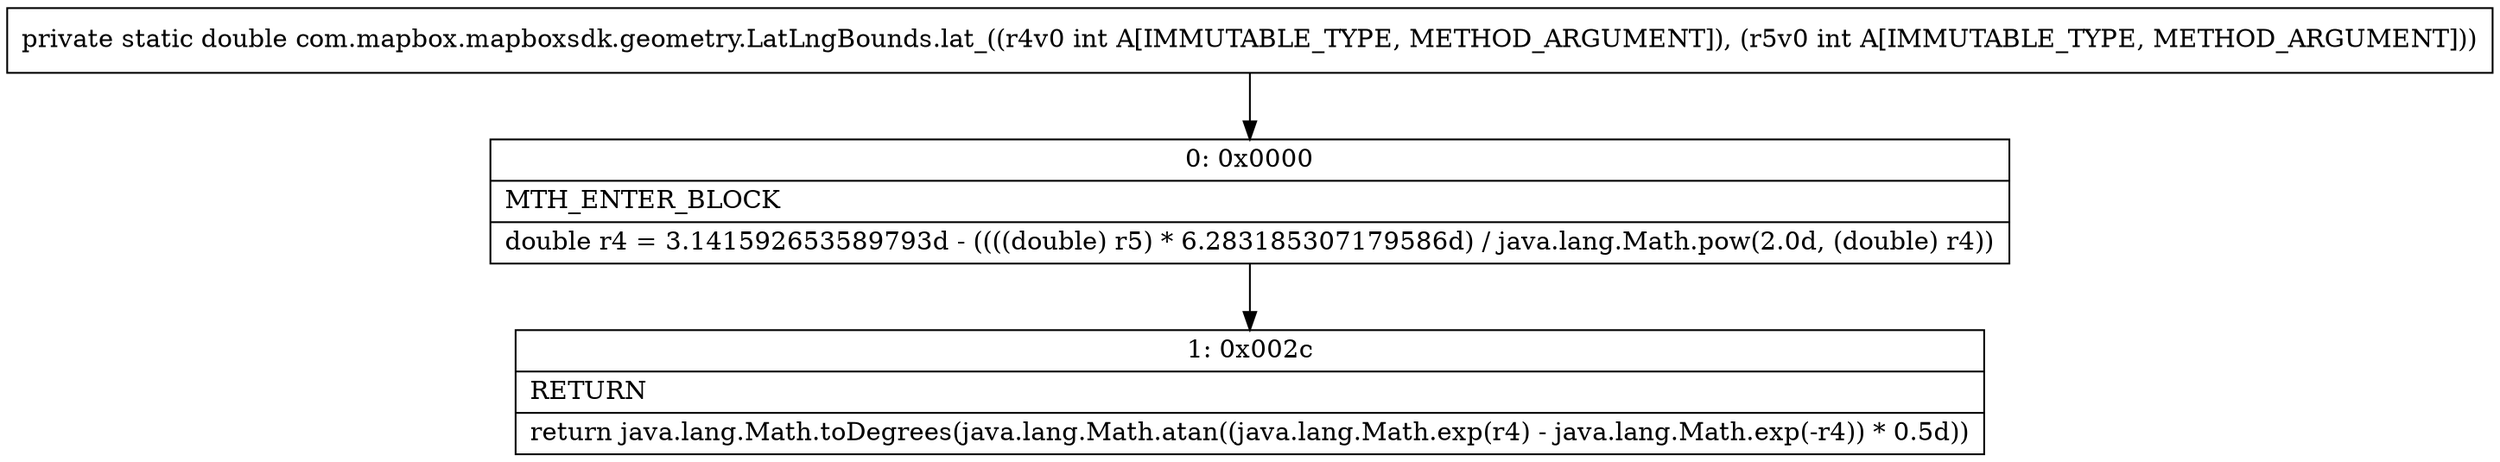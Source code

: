 digraph "CFG forcom.mapbox.mapboxsdk.geometry.LatLngBounds.lat_(II)D" {
Node_0 [shape=record,label="{0\:\ 0x0000|MTH_ENTER_BLOCK\l|double r4 = 3.141592653589793d \- ((((double) r5) * 6.283185307179586d) \/ java.lang.Math.pow(2.0d, (double) r4))\l}"];
Node_1 [shape=record,label="{1\:\ 0x002c|RETURN\l|return java.lang.Math.toDegrees(java.lang.Math.atan((java.lang.Math.exp(r4) \- java.lang.Math.exp(\-r4)) * 0.5d))\l}"];
MethodNode[shape=record,label="{private static double com.mapbox.mapboxsdk.geometry.LatLngBounds.lat_((r4v0 int A[IMMUTABLE_TYPE, METHOD_ARGUMENT]), (r5v0 int A[IMMUTABLE_TYPE, METHOD_ARGUMENT])) }"];
MethodNode -> Node_0;
Node_0 -> Node_1;
}

